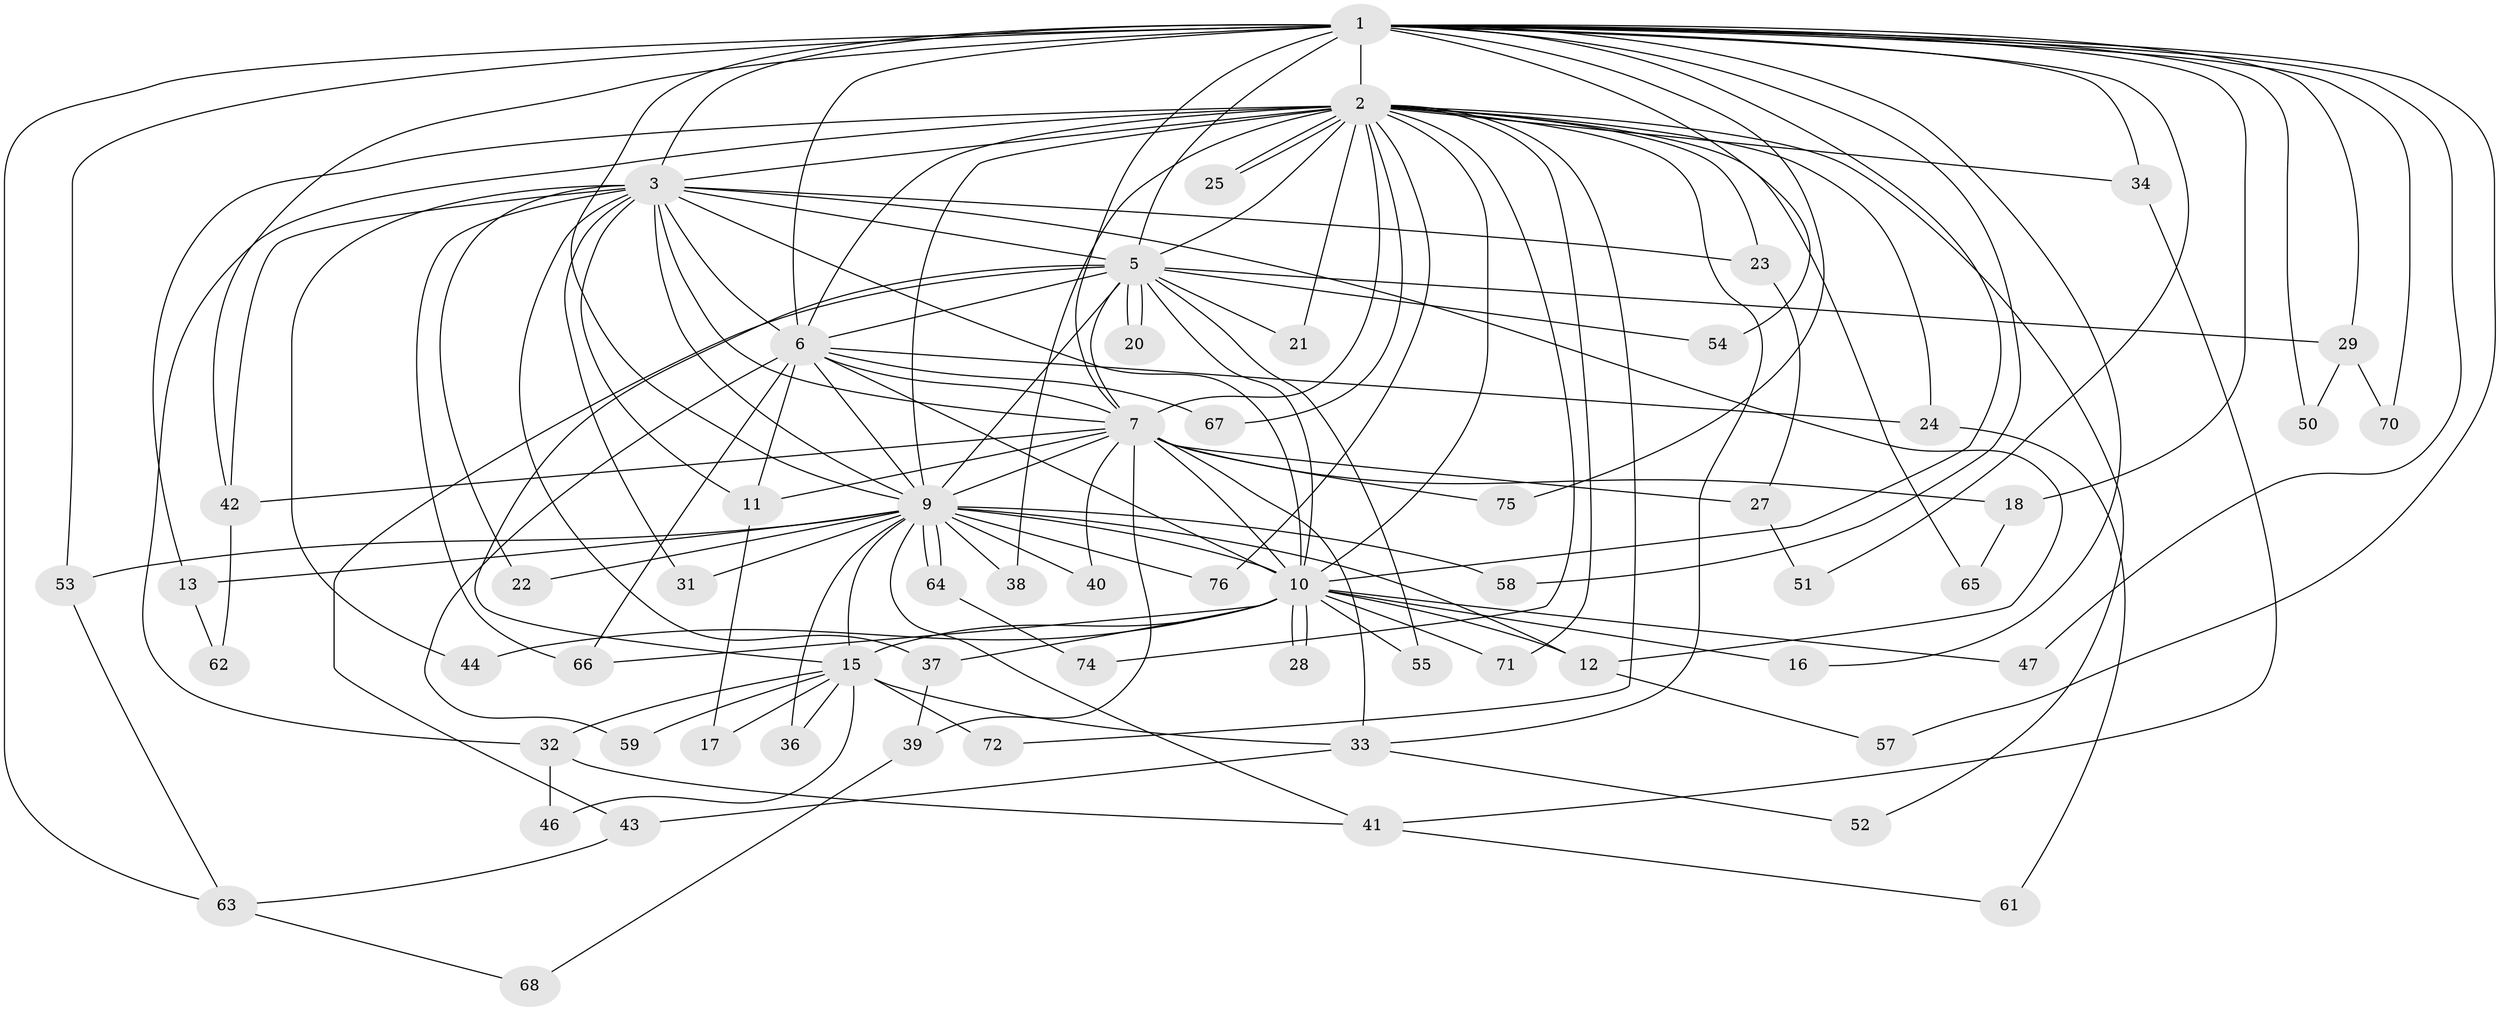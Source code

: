 // Generated by graph-tools (version 1.1) at 2025/23/03/03/25 07:23:36]
// undirected, 62 vertices, 144 edges
graph export_dot {
graph [start="1"]
  node [color=gray90,style=filled];
  1 [super="+8"];
  2 [super="+4"];
  3 [super="+45"];
  5 [super="+56"];
  6 [super="+73"];
  7 [super="+60"];
  9 [super="+14"];
  10 [super="+19"];
  11 [super="+26"];
  12;
  13;
  15 [super="+30"];
  16;
  17;
  18;
  20;
  21;
  22;
  23;
  24;
  25;
  27;
  28;
  29;
  31;
  32;
  33 [super="+35"];
  34;
  36;
  37;
  38;
  39;
  40;
  41 [super="+49"];
  42 [super="+48"];
  43;
  44;
  46;
  47;
  50;
  51;
  52;
  53;
  54;
  55;
  57;
  58;
  59;
  61;
  62;
  63 [super="+69"];
  64;
  65;
  66;
  67;
  68;
  70;
  71;
  72;
  74;
  75;
  76;
  1 -- 2 [weight=4];
  1 -- 3 [weight=2];
  1 -- 5 [weight=2];
  1 -- 6 [weight=2];
  1 -- 7 [weight=3];
  1 -- 9 [weight=2];
  1 -- 10 [weight=2];
  1 -- 16;
  1 -- 29;
  1 -- 50;
  1 -- 54;
  1 -- 70;
  1 -- 75;
  1 -- 18;
  1 -- 34;
  1 -- 42;
  1 -- 47;
  1 -- 51;
  1 -- 53;
  1 -- 57;
  1 -- 58;
  1 -- 63;
  2 -- 3 [weight=2];
  2 -- 5 [weight=2];
  2 -- 6 [weight=2];
  2 -- 7 [weight=2];
  2 -- 9 [weight=2];
  2 -- 10 [weight=2];
  2 -- 21;
  2 -- 23;
  2 -- 24;
  2 -- 25;
  2 -- 25;
  2 -- 32;
  2 -- 38;
  2 -- 67;
  2 -- 71;
  2 -- 72;
  2 -- 76;
  2 -- 33;
  2 -- 34;
  2 -- 65;
  2 -- 74;
  2 -- 13;
  2 -- 52;
  3 -- 5;
  3 -- 6;
  3 -- 7;
  3 -- 9 [weight=2];
  3 -- 10;
  3 -- 11;
  3 -- 12;
  3 -- 22;
  3 -- 23;
  3 -- 31;
  3 -- 37;
  3 -- 42;
  3 -- 44;
  3 -- 66;
  5 -- 6;
  5 -- 7;
  5 -- 9;
  5 -- 10;
  5 -- 20;
  5 -- 20;
  5 -- 21;
  5 -- 29;
  5 -- 43;
  5 -- 54;
  5 -- 55;
  5 -- 15;
  6 -- 7;
  6 -- 9;
  6 -- 10;
  6 -- 11;
  6 -- 24;
  6 -- 59;
  6 -- 67;
  6 -- 66;
  7 -- 9;
  7 -- 10;
  7 -- 18;
  7 -- 27;
  7 -- 33;
  7 -- 39;
  7 -- 40;
  7 -- 75;
  7 -- 42;
  7 -- 11;
  9 -- 10 [weight=2];
  9 -- 13;
  9 -- 22;
  9 -- 36;
  9 -- 38;
  9 -- 53;
  9 -- 58;
  9 -- 64;
  9 -- 64;
  9 -- 41;
  9 -- 15;
  9 -- 40;
  9 -- 12;
  9 -- 76;
  9 -- 31;
  10 -- 12;
  10 -- 15 [weight=2];
  10 -- 16;
  10 -- 28;
  10 -- 28;
  10 -- 37;
  10 -- 44;
  10 -- 47;
  10 -- 55;
  10 -- 66;
  10 -- 71;
  11 -- 17;
  12 -- 57;
  13 -- 62;
  15 -- 17;
  15 -- 36;
  15 -- 46;
  15 -- 33;
  15 -- 32;
  15 -- 72;
  15 -- 59;
  18 -- 65;
  23 -- 27;
  24 -- 61;
  27 -- 51;
  29 -- 50;
  29 -- 70;
  32 -- 41;
  32 -- 46;
  33 -- 43;
  33 -- 52;
  34 -- 41;
  37 -- 39;
  39 -- 68;
  41 -- 61;
  42 -- 62;
  43 -- 63;
  53 -- 63;
  63 -- 68;
  64 -- 74;
}
